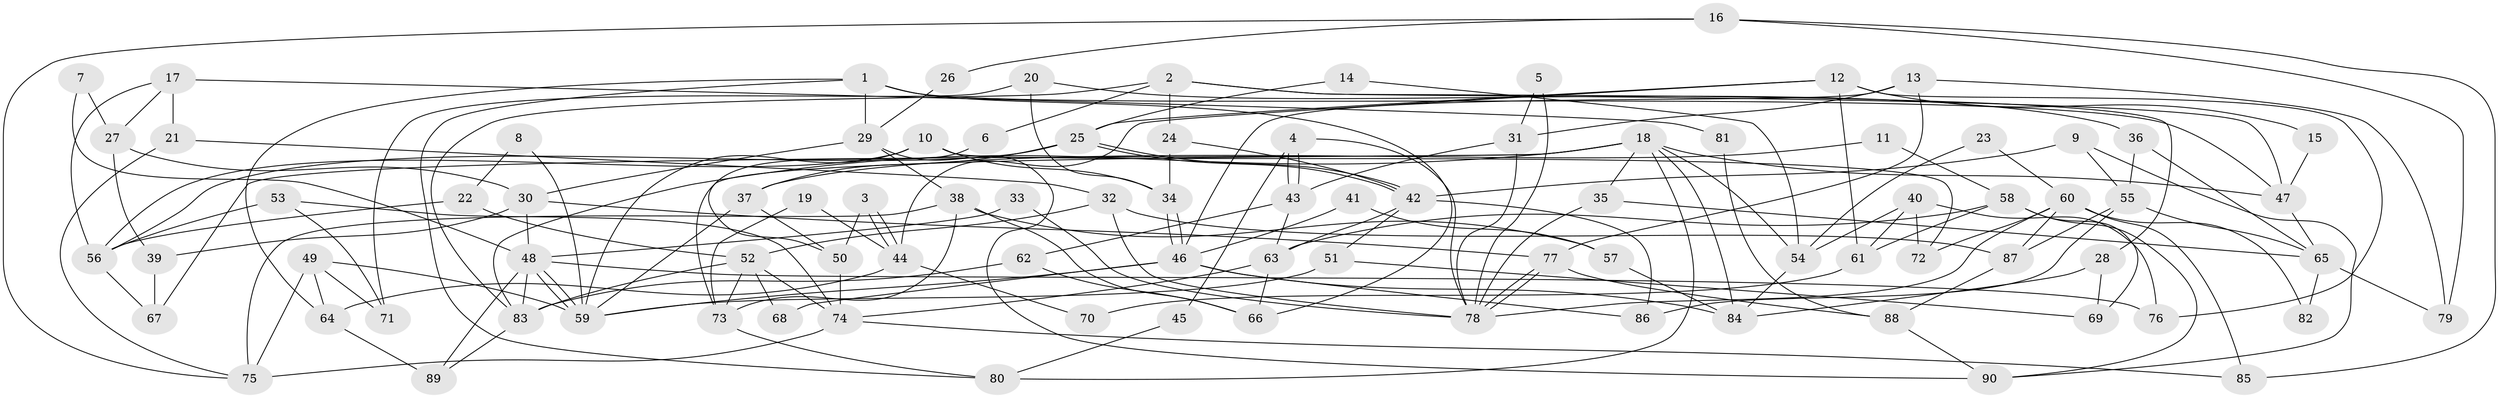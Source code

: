 // Generated by graph-tools (version 1.1) at 2025/35/03/09/25 02:35:58]
// undirected, 90 vertices, 180 edges
graph export_dot {
graph [start="1"]
  node [color=gray90,style=filled];
  1;
  2;
  3;
  4;
  5;
  6;
  7;
  8;
  9;
  10;
  11;
  12;
  13;
  14;
  15;
  16;
  17;
  18;
  19;
  20;
  21;
  22;
  23;
  24;
  25;
  26;
  27;
  28;
  29;
  30;
  31;
  32;
  33;
  34;
  35;
  36;
  37;
  38;
  39;
  40;
  41;
  42;
  43;
  44;
  45;
  46;
  47;
  48;
  49;
  50;
  51;
  52;
  53;
  54;
  55;
  56;
  57;
  58;
  59;
  60;
  61;
  62;
  63;
  64;
  65;
  66;
  67;
  68;
  69;
  70;
  71;
  72;
  73;
  74;
  75;
  76;
  77;
  78;
  79;
  80;
  81;
  82;
  83;
  84;
  85;
  86;
  87;
  88;
  89;
  90;
  1 -- 80;
  1 -- 29;
  1 -- 47;
  1 -- 64;
  1 -- 66;
  2 -- 47;
  2 -- 24;
  2 -- 6;
  2 -- 28;
  2 -- 83;
  3 -- 50;
  3 -- 44;
  3 -- 44;
  4 -- 43;
  4 -- 43;
  4 -- 78;
  4 -- 45;
  5 -- 31;
  5 -- 78;
  6 -- 50;
  7 -- 48;
  7 -- 27;
  8 -- 59;
  8 -- 22;
  9 -- 55;
  9 -- 42;
  9 -- 90;
  10 -- 59;
  10 -- 56;
  10 -- 34;
  10 -- 72;
  11 -- 37;
  11 -- 58;
  12 -- 44;
  12 -- 61;
  12 -- 15;
  12 -- 25;
  12 -- 76;
  13 -- 31;
  13 -- 77;
  13 -- 46;
  13 -- 79;
  14 -- 25;
  14 -- 54;
  15 -- 47;
  16 -- 75;
  16 -- 79;
  16 -- 26;
  16 -- 85;
  17 -- 21;
  17 -- 56;
  17 -- 27;
  17 -- 81;
  18 -- 84;
  18 -- 47;
  18 -- 35;
  18 -- 54;
  18 -- 67;
  18 -- 73;
  18 -- 80;
  18 -- 83;
  19 -- 44;
  19 -- 73;
  20 -- 71;
  20 -- 34;
  20 -- 36;
  21 -- 32;
  21 -- 75;
  22 -- 56;
  22 -- 52;
  23 -- 54;
  23 -- 60;
  24 -- 42;
  24 -- 34;
  25 -- 42;
  25 -- 42;
  25 -- 37;
  25 -- 56;
  26 -- 29;
  27 -- 30;
  27 -- 39;
  28 -- 69;
  28 -- 84;
  29 -- 38;
  29 -- 90;
  29 -- 30;
  30 -- 48;
  30 -- 39;
  30 -- 77;
  31 -- 43;
  31 -- 78;
  32 -- 52;
  32 -- 78;
  32 -- 87;
  33 -- 78;
  33 -- 48;
  34 -- 46;
  34 -- 46;
  35 -- 78;
  35 -- 65;
  36 -- 55;
  36 -- 65;
  37 -- 59;
  37 -- 50;
  38 -- 75;
  38 -- 66;
  38 -- 57;
  38 -- 73;
  39 -- 67;
  40 -- 54;
  40 -- 76;
  40 -- 61;
  40 -- 72;
  41 -- 57;
  41 -- 46;
  42 -- 63;
  42 -- 51;
  42 -- 86;
  43 -- 63;
  43 -- 62;
  44 -- 64;
  44 -- 70;
  45 -- 80;
  46 -- 59;
  46 -- 68;
  46 -- 84;
  46 -- 86;
  47 -- 65;
  48 -- 59;
  48 -- 59;
  48 -- 83;
  48 -- 76;
  48 -- 89;
  49 -- 64;
  49 -- 59;
  49 -- 71;
  49 -- 75;
  50 -- 74;
  51 -- 59;
  51 -- 69;
  52 -- 83;
  52 -- 73;
  52 -- 68;
  52 -- 74;
  53 -- 56;
  53 -- 74;
  53 -- 71;
  54 -- 84;
  55 -- 86;
  55 -- 65;
  55 -- 87;
  56 -- 67;
  57 -- 84;
  58 -- 90;
  58 -- 63;
  58 -- 61;
  58 -- 69;
  60 -- 87;
  60 -- 72;
  60 -- 78;
  60 -- 82;
  60 -- 85;
  61 -- 70;
  62 -- 83;
  62 -- 66;
  63 -- 66;
  63 -- 74;
  64 -- 89;
  65 -- 79;
  65 -- 82;
  73 -- 80;
  74 -- 85;
  74 -- 75;
  77 -- 78;
  77 -- 78;
  77 -- 88;
  81 -- 88;
  83 -- 89;
  87 -- 88;
  88 -- 90;
}
